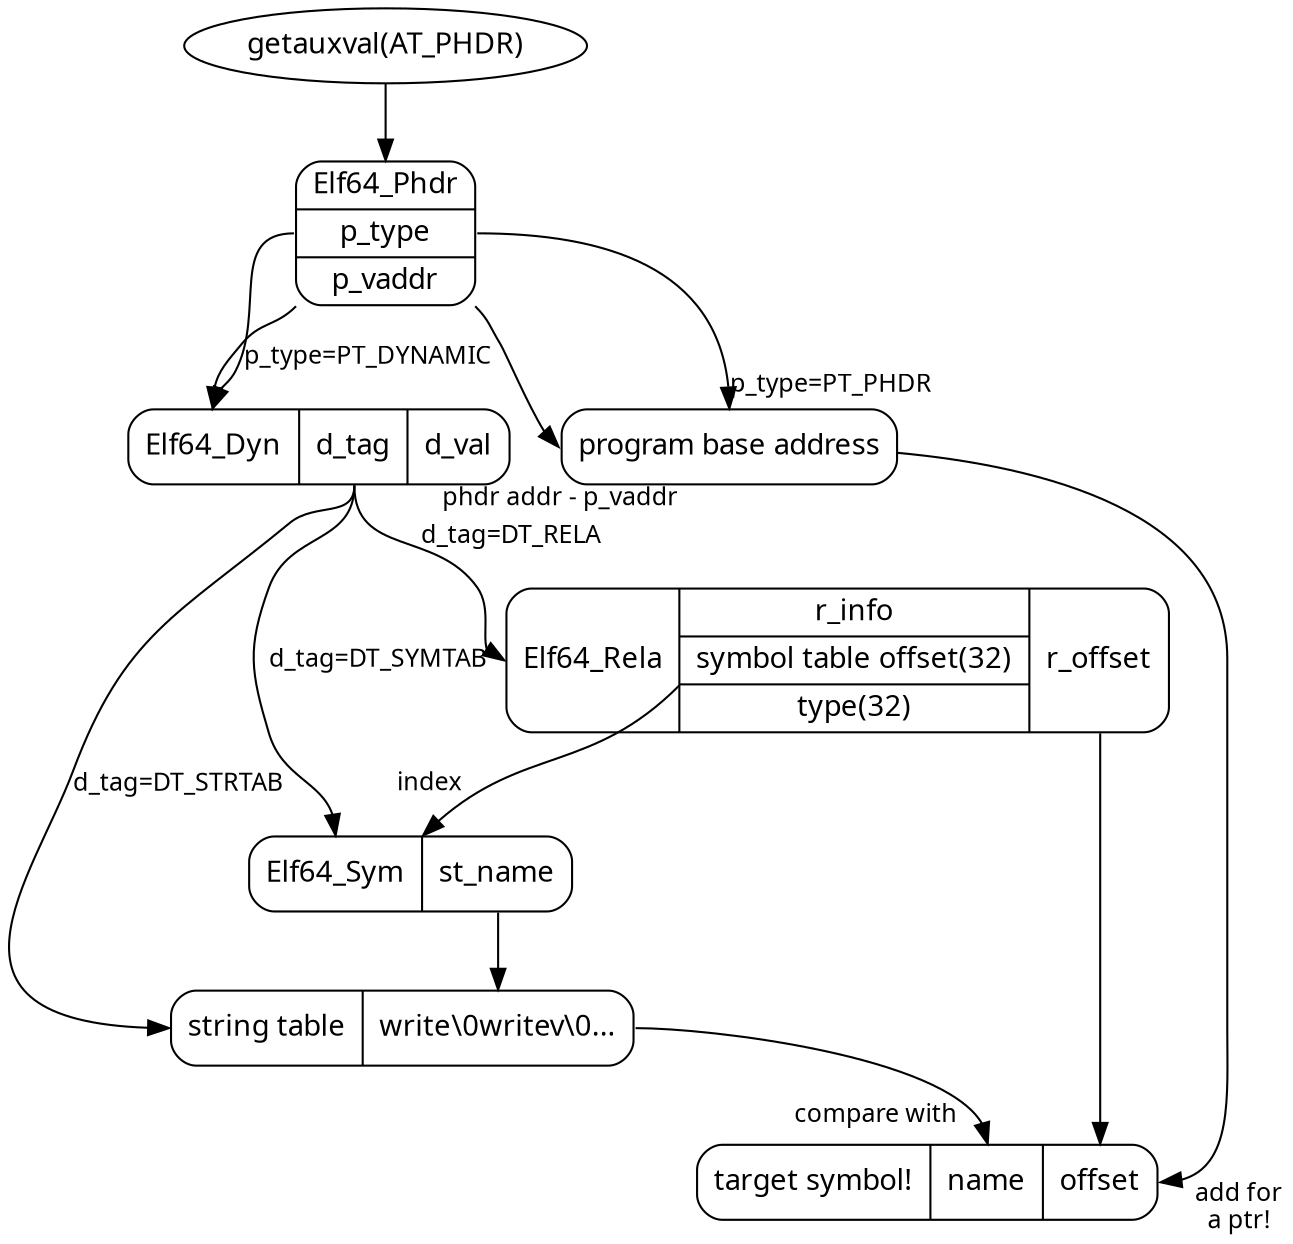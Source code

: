 digraph A {
	// rankdir=LR
	node [shape=record, style=rounded, fontname = "Source Sans Pro"]
	edge [fontname="Source Sans Pro", fontsize=12]

	auxv [label = "getauxval(AT_PHDR)" shape=ellipse]
	pbase [label = "program base address"]
	phdr[label = "{<name> Elf64_Phdr | <ty> p_type | <va> p_vaddr}"]
	auxv -> phdr:name
	phdr:ty -> pbase:n [headlabel = "p_type=PT_PHDR", labeldistance=5, labelangle=-80]
	phdr:va:se -> pbase:w [headlabel = "phdr addr - p_vaddr", labelangle=140, labeldistance=2.5]

	dyn [label="<name> Elf64_Dyn | <dt> d_tag | <dv> d_val"]
	strtab [label="<name> string table|<val> write\\0writev\\0..."]
	rela [label="
		<name> Elf64_Rela | {r_info | <u32> symbol table offset(32) | type(32)} | <roffs> r_offset
	"]

	symtab [label="
		<name> Elf64_Sym | <symname> st_name
	"]

	sym [label = "target symbol! | <symname> name | <symoffs> offset"]

	phdr:ty -> dyn:name [label="p_type=PT_DYNAMIC"]
	phdr:va:sw -> dyn:name
	dyn:dt -> rela:name [label="d_tag=DT_RELA"]
	dyn:dt -> strtab:name [label="d_tag=DT_STRTAB"]
	dyn:dt -> symtab:name:n [label="d_tag=DT_SYMTAB"]
	rela:u32:sw->symtab:name:ne [headlabel="index", labeldistance=2.5, labelangle=40]
	strtab:val -> sym:symname [headlabel = "compare with", labeldistance=5.5, labelangle=60]
	symtab:symname -> strtab:val
	rela:roffs->sym:symoffs
	pbase->sym:symoffs [headlabel = "add for\na ptr!", labeldistance=4]
}
